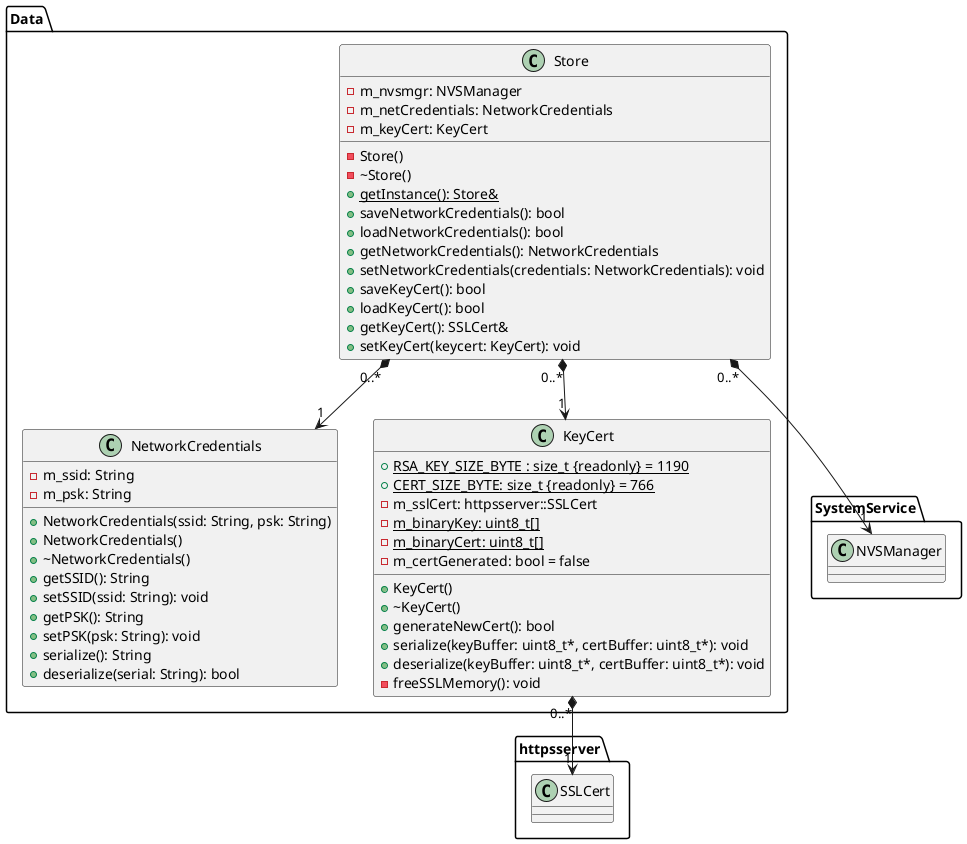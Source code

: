 @startuml
package SystemService
{
    class NVSManager
    {
    }
}

package httpsserver
{
    class SSLCert
    {

    }
}

package Data
{
    class NetworkCredentials
    {
        - m_ssid: String
        - m_psk: String

        + NetworkCredentials(ssid: String, psk: String)
        + NetworkCredentials()
        + ~NetworkCredentials()
        + getSSID(): String
        + setSSID(ssid: String): void
        + getPSK(): String
        + setPSK(psk: String): void
        + serialize(): String
        + deserialize(serial: String): bool
    }

    class KeyCert
    {

        + {static} RSA_KEY_SIZE_BYTE : size_t {readonly} = 1190
        + {static} CERT_SIZE_BYTE: size_t {readonly} = 766
        - m_sslCert: httpsserver::SSLCert
        - {static} m_binaryKey: uint8_t[]
        - {static} m_binaryCert: uint8_t[]
        - m_certGenerated: bool = false
        + KeyCert()
        + ~KeyCert()
        + generateNewCert(): bool
        + serialize(keyBuffer: uint8_t*, certBuffer: uint8_t*): void
        + deserialize(keyBuffer: uint8_t*, certBuffer: uint8_t*): void
        - freeSSLMemory(): void
    }
    KeyCert "0..*" *--> "1" SSLCert

    class Store
    {
        - m_nvsmgr: NVSManager
        - m_netCredentials: NetworkCredentials
        - m_keyCert: KeyCert

        - Store()
        - ~Store()
        {static} + getInstance(): Store&
        + saveNetworkCredentials(): bool
        + loadNetworkCredentials(): bool
        + getNetworkCredentials(): NetworkCredentials
        + setNetworkCredentials(credentials: NetworkCredentials): void
        + saveKeyCert(): bool
        + loadKeyCert(): bool
        + getKeyCert(): SSLCert&
        + setKeyCert(keycert: KeyCert): void
    }
    Store "0..*" *--> "1" NVSManager
    Store "0..*" *--> "1" NetworkCredentials
    Store "0..*" *--> "1" KeyCert
}
@enduml